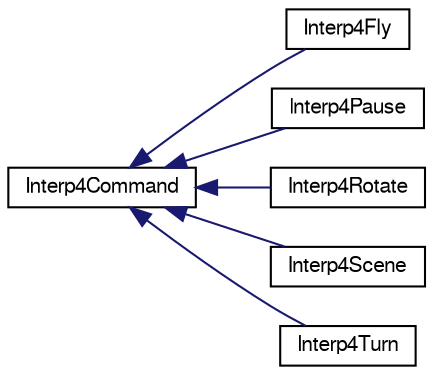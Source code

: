 digraph "Graficzna hierarchia klas"
{
  edge [fontname="FreeSans",fontsize="10",labelfontname="FreeSans",labelfontsize="10"];
  node [fontname="FreeSans",fontsize="10",shape=record];
  rankdir="LR";
  Node1 [label="Interp4Command",height=0.2,width=0.4,color="black", fillcolor="white", style="filled",URL="$class_interp4_command.html",tooltip="Modeluje abstrakcyjne polecenie dla robota mobilnego. "];
  Node1 -> Node2 [dir="back",color="midnightblue",fontsize="10",style="solid",fontname="FreeSans"];
  Node2 [label="Interp4Fly",height=0.2,width=0.4,color="black", fillcolor="white", style="filled",URL="$class_interp4_fly.html",tooltip="Modeluje polecenie dla robota mobilnego, które wymusza jego ruch horyzontalnie oraz wertykalnie..."];
  Node1 -> Node3 [dir="back",color="midnightblue",fontsize="10",style="solid",fontname="FreeSans"];
  Node3 [label="Interp4Pause",height=0.2,width=0.4,color="black", fillcolor="white", style="filled",URL="$class_interp4_pause.html",tooltip="Wstrzymuje działanie programu na okreslony czas. "];
  Node1 -> Node4 [dir="back",color="midnightblue",fontsize="10",style="solid",fontname="FreeSans"];
  Node4 [label="Interp4Rotate",height=0.2,width=0.4,color="black", fillcolor="white", style="filled",URL="$class_interp4_rotate.html",tooltip="Modeluje polecenie dla robota mobilnego, które wymusza jego ruch do obor wokol wlasnej osi..."];
  Node1 -> Node5 [dir="back",color="midnightblue",fontsize="10",style="solid",fontname="FreeSans"];
  Node5 [label="Interp4Scene",height=0.2,width=0.4,color="black", fillcolor="white", style="filled",URL="$class_interp4_scene.html",tooltip="Modeluje polecenie dla robota mobilnego, które wymusza jego ruch horyzontalnie oraz wertykalnie..."];
  Node1 -> Node6 [dir="back",color="midnightblue",fontsize="10",style="solid",fontname="FreeSans"];
  Node6 [label="Interp4Turn",height=0.2,width=0.4,color="black", fillcolor="white", style="filled",URL="$class_interp4_turn.html",tooltip="Modeluje polecenie dla robota mobilnego, które umożliwia rucho po okregu. "];
}

